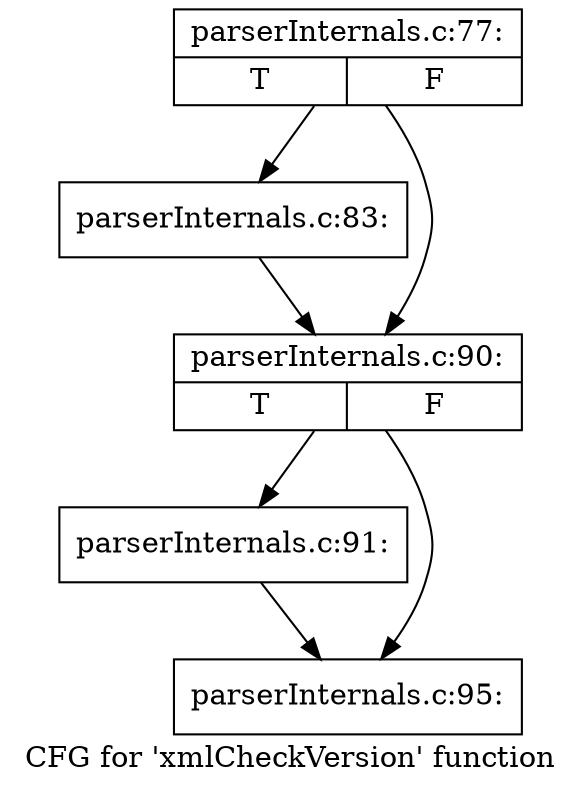 digraph "CFG for 'xmlCheckVersion' function" {
	label="CFG for 'xmlCheckVersion' function";

	Node0x5585b3a18a60 [shape=record,label="{parserInternals.c:77:|{<s0>T|<s1>F}}"];
	Node0x5585b3a18a60 -> Node0x5585b3c69d20;
	Node0x5585b3a18a60 -> Node0x5585b3c69d70;
	Node0x5585b3c69d20 [shape=record,label="{parserInternals.c:83:}"];
	Node0x5585b3c69d20 -> Node0x5585b3c69d70;
	Node0x5585b3c69d70 [shape=record,label="{parserInternals.c:90:|{<s0>T|<s1>F}}"];
	Node0x5585b3c69d70 -> Node0x5585b3c70510;
	Node0x5585b3c69d70 -> Node0x5585b3c70560;
	Node0x5585b3c70510 [shape=record,label="{parserInternals.c:91:}"];
	Node0x5585b3c70510 -> Node0x5585b3c70560;
	Node0x5585b3c70560 [shape=record,label="{parserInternals.c:95:}"];
}
